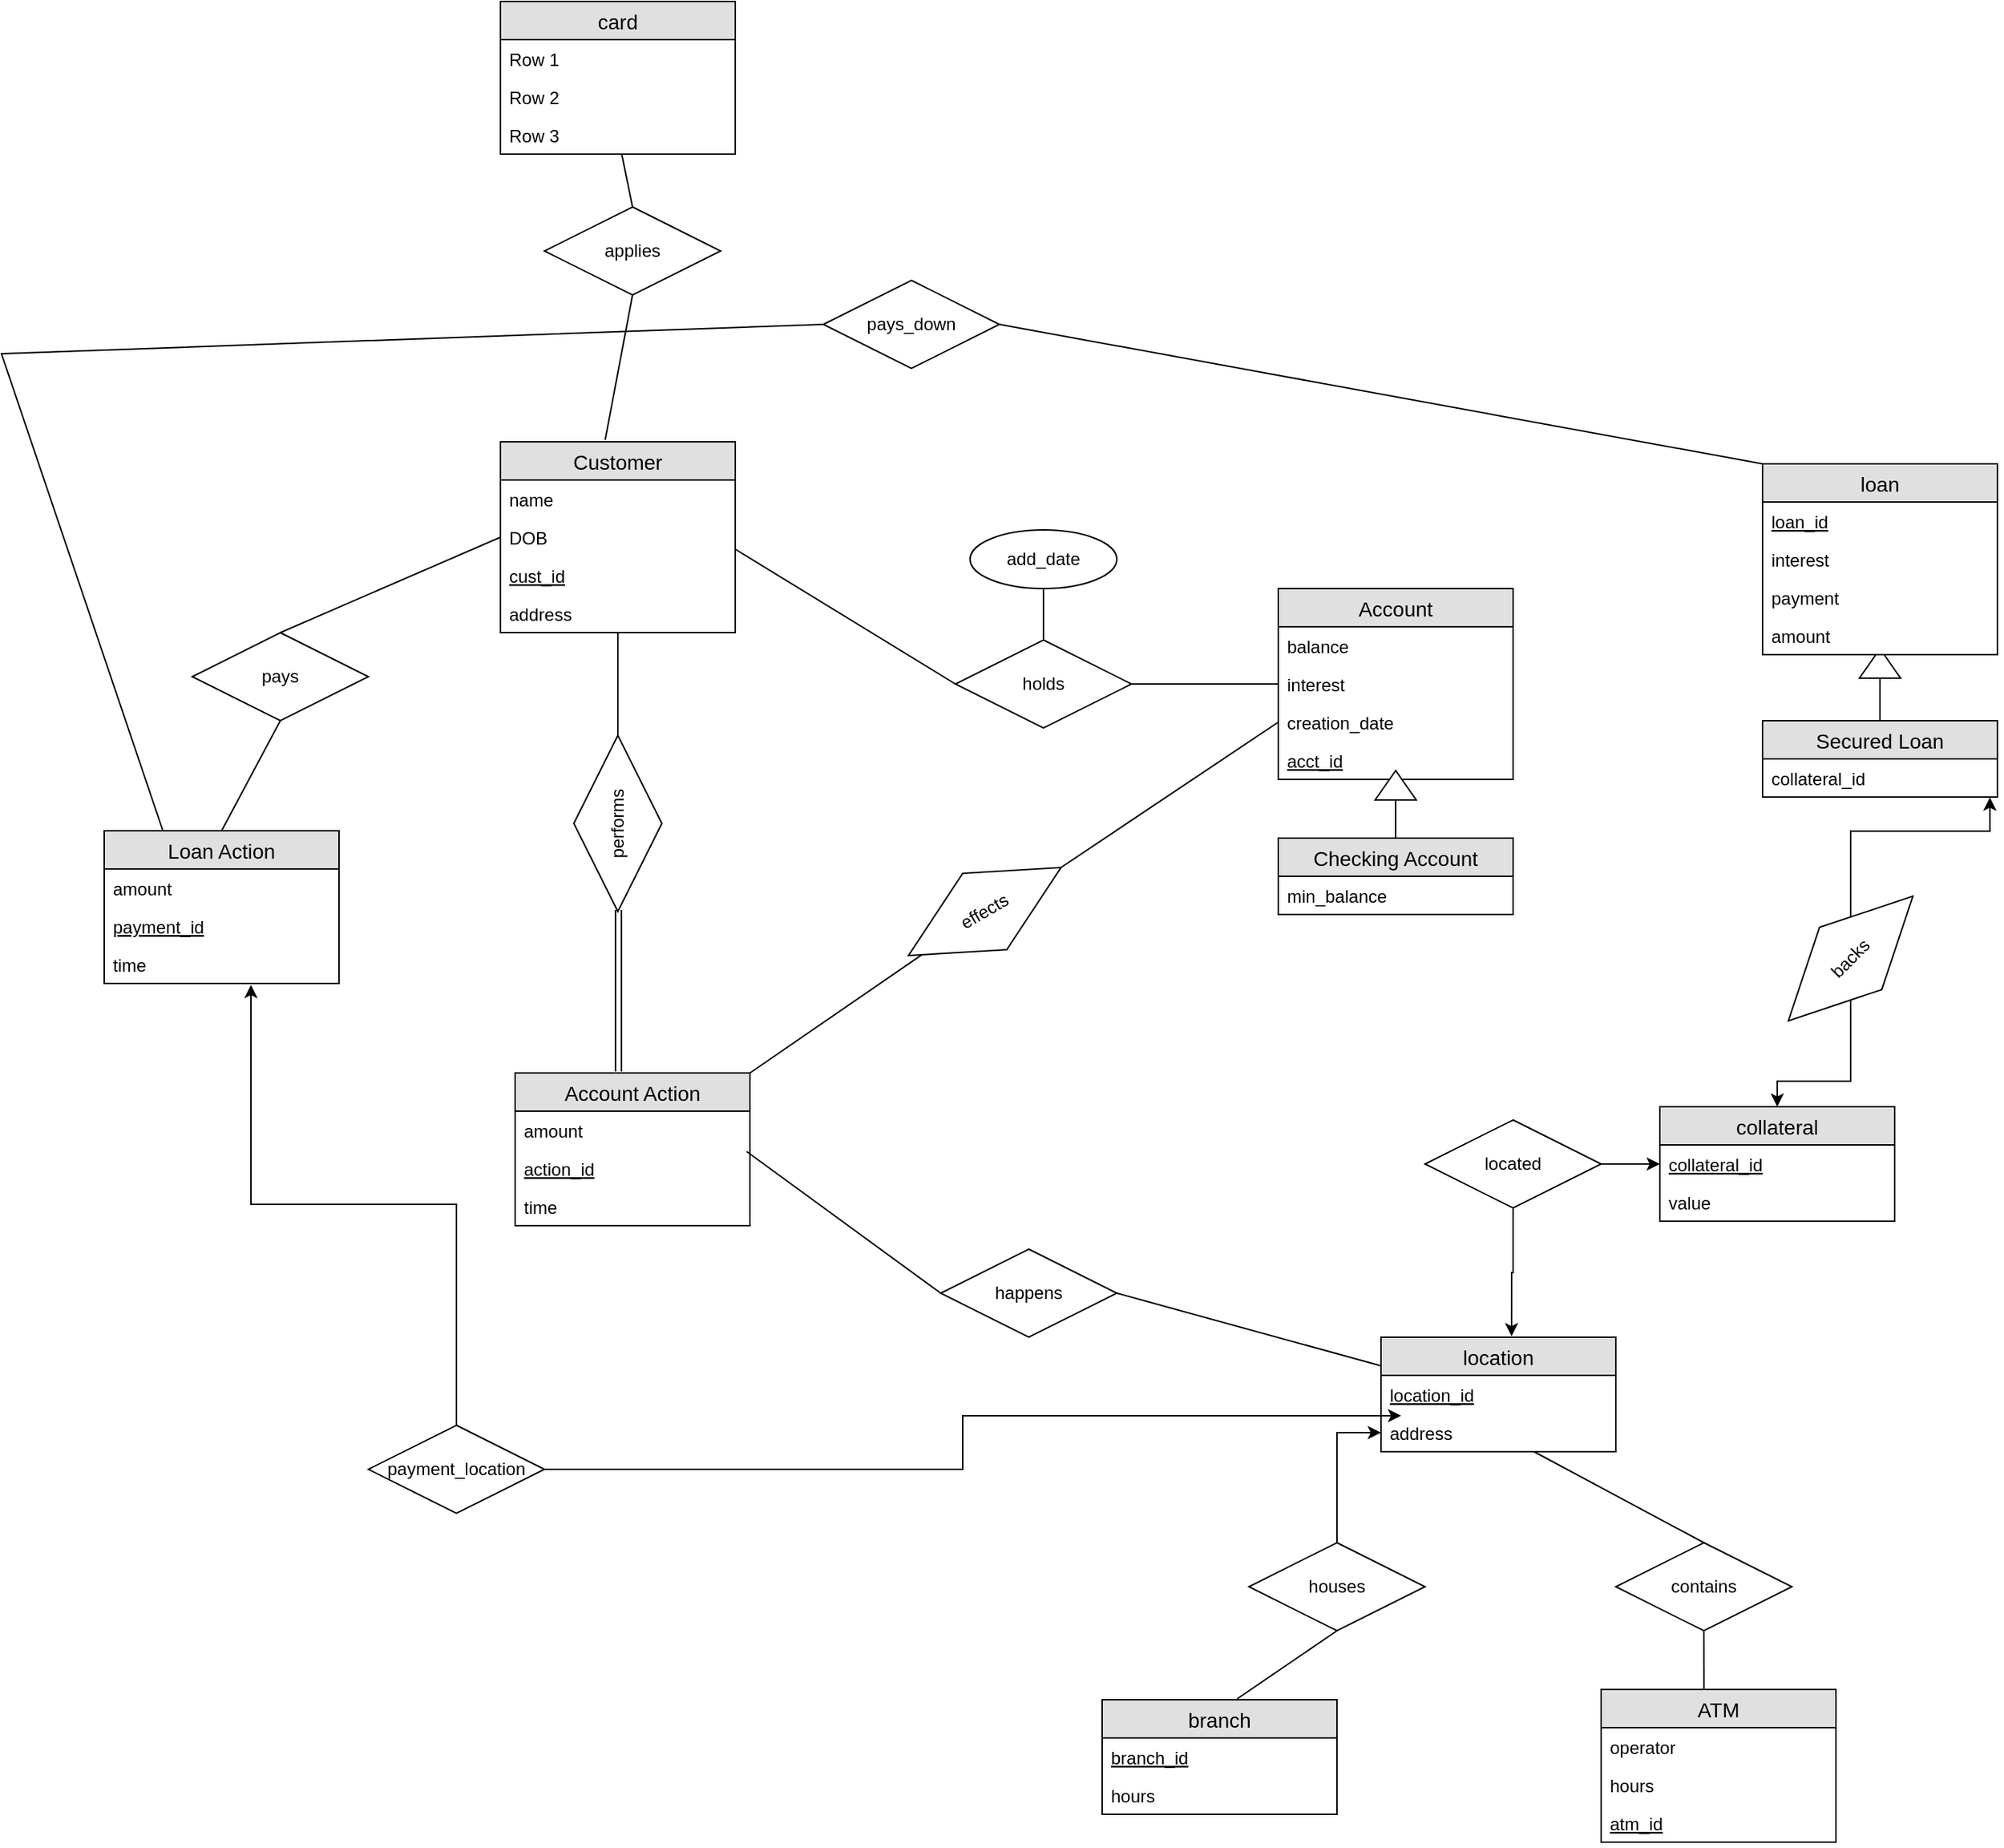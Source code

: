 <mxfile version="12.8.5" type="device"><diagram id="ULP1GV55h6WaN9yrLXD4" name="Page-1"><mxGraphModel dx="1021" dy="2233" grid="1" gridSize="10" guides="1" tooltips="1" connect="1" arrows="1" fold="1" page="1" pageScale="1" pageWidth="1700" pageHeight="1700" math="0" shadow="0"><root><mxCell id="0"/><mxCell id="1" parent="0"/><mxCell id="WhyrXBfgQ5vfQ8hBfcUK-1" value="Customer" style="swimlane;fontStyle=0;childLayout=stackLayout;horizontal=1;startSize=26;fillColor=#e0e0e0;horizontalStack=0;resizeParent=1;resizeParentMax=0;resizeLast=0;collapsible=1;marginBottom=0;swimlaneFillColor=#ffffff;align=center;fontSize=14;" vertex="1" parent="1"><mxGeometry x="570" y="40" width="160" height="130" as="geometry"/></mxCell><mxCell id="WhyrXBfgQ5vfQ8hBfcUK-2" value="name" style="text;strokeColor=none;fillColor=none;spacingLeft=4;spacingRight=4;overflow=hidden;rotatable=0;points=[[0,0.5],[1,0.5]];portConstraint=eastwest;fontSize=12;" vertex="1" parent="WhyrXBfgQ5vfQ8hBfcUK-1"><mxGeometry y="26" width="160" height="26" as="geometry"/></mxCell><mxCell id="WhyrXBfgQ5vfQ8hBfcUK-3" value="DOB" style="text;strokeColor=none;fillColor=none;spacingLeft=4;spacingRight=4;overflow=hidden;rotatable=0;points=[[0,0.5],[1,0.5]];portConstraint=eastwest;fontSize=12;" vertex="1" parent="WhyrXBfgQ5vfQ8hBfcUK-1"><mxGeometry y="52" width="160" height="26" as="geometry"/></mxCell><mxCell id="WhyrXBfgQ5vfQ8hBfcUK-5" value="cust_id" style="text;strokeColor=none;fillColor=none;spacingLeft=4;spacingRight=4;overflow=hidden;rotatable=0;points=[[0,0.5],[1,0.5]];portConstraint=eastwest;fontSize=12;fontStyle=4" vertex="1" parent="WhyrXBfgQ5vfQ8hBfcUK-1"><mxGeometry y="78" width="160" height="26" as="geometry"/></mxCell><mxCell id="WhyrXBfgQ5vfQ8hBfcUK-4" value="address" style="text;strokeColor=none;fillColor=none;spacingLeft=4;spacingRight=4;overflow=hidden;rotatable=0;points=[[0,0.5],[1,0.5]];portConstraint=eastwest;fontSize=12;" vertex="1" parent="WhyrXBfgQ5vfQ8hBfcUK-1"><mxGeometry y="104" width="160" height="26" as="geometry"/></mxCell><mxCell id="WhyrXBfgQ5vfQ8hBfcUK-6" value="holds" style="shape=rhombus;perimeter=rhombusPerimeter;whiteSpace=wrap;html=1;align=center;" vertex="1" parent="1"><mxGeometry x="880" y="175" width="120" height="60" as="geometry"/></mxCell><mxCell id="WhyrXBfgQ5vfQ8hBfcUK-8" value="" style="endArrow=none;html=1;rounded=0;exitX=0.997;exitY=0.803;exitDx=0;exitDy=0;entryX=0;entryY=0.5;entryDx=0;entryDy=0;exitPerimeter=0;" edge="1" parent="1" source="WhyrXBfgQ5vfQ8hBfcUK-3" target="WhyrXBfgQ5vfQ8hBfcUK-6"><mxGeometry relative="1" as="geometry"><mxPoint x="660" y="205" as="sourcePoint"/><mxPoint x="720" y="320" as="targetPoint"/></mxGeometry></mxCell><mxCell id="WhyrXBfgQ5vfQ8hBfcUK-9" value="add_date" style="ellipse;whiteSpace=wrap;html=1;align=center;" vertex="1" parent="1"><mxGeometry x="890" y="100" width="100" height="40" as="geometry"/></mxCell><mxCell id="WhyrXBfgQ5vfQ8hBfcUK-10" value="" style="endArrow=none;html=1;rounded=0;exitX=0.5;exitY=0;exitDx=0;exitDy=0;entryX=0.5;entryY=1;entryDx=0;entryDy=0;" edge="1" parent="1" source="WhyrXBfgQ5vfQ8hBfcUK-6" target="WhyrXBfgQ5vfQ8hBfcUK-9"><mxGeometry relative="1" as="geometry"><mxPoint x="990" y="170" as="sourcePoint"/><mxPoint x="1150" y="170" as="targetPoint"/></mxGeometry></mxCell><mxCell id="WhyrXBfgQ5vfQ8hBfcUK-15" value="" style="endArrow=none;html=1;rounded=0;exitX=1;exitY=0.5;exitDx=0;exitDy=0;entryX=0;entryY=0.5;entryDx=0;entryDy=0;" edge="1" parent="1" source="WhyrXBfgQ5vfQ8hBfcUK-6" target="WhyrXBfgQ5vfQ8hBfcUK-13"><mxGeometry relative="1" as="geometry"><mxPoint x="980" y="260" as="sourcePoint"/><mxPoint x="1140" y="260" as="targetPoint"/></mxGeometry></mxCell><mxCell id="WhyrXBfgQ5vfQ8hBfcUK-11" value="Account" style="swimlane;fontStyle=0;childLayout=stackLayout;horizontal=1;startSize=26;fillColor=#e0e0e0;horizontalStack=0;resizeParent=1;resizeParentMax=0;resizeLast=0;collapsible=1;marginBottom=0;swimlaneFillColor=#ffffff;align=center;fontSize=14;" vertex="1" parent="1"><mxGeometry x="1100" y="140" width="160" height="130" as="geometry"/></mxCell><mxCell id="WhyrXBfgQ5vfQ8hBfcUK-12" value="balance" style="text;strokeColor=none;fillColor=none;spacingLeft=4;spacingRight=4;overflow=hidden;rotatable=0;points=[[0,0.5],[1,0.5]];portConstraint=eastwest;fontSize=12;" vertex="1" parent="WhyrXBfgQ5vfQ8hBfcUK-11"><mxGeometry y="26" width="160" height="26" as="geometry"/></mxCell><mxCell id="WhyrXBfgQ5vfQ8hBfcUK-13" value="interest" style="text;strokeColor=none;fillColor=none;spacingLeft=4;spacingRight=4;overflow=hidden;rotatable=0;points=[[0,0.5],[1,0.5]];portConstraint=eastwest;fontSize=12;" vertex="1" parent="WhyrXBfgQ5vfQ8hBfcUK-11"><mxGeometry y="52" width="160" height="26" as="geometry"/></mxCell><mxCell id="WhyrXBfgQ5vfQ8hBfcUK-16" value="creation_date" style="text;strokeColor=none;fillColor=none;spacingLeft=4;spacingRight=4;overflow=hidden;rotatable=0;points=[[0,0.5],[1,0.5]];portConstraint=eastwest;fontSize=12;" vertex="1" parent="WhyrXBfgQ5vfQ8hBfcUK-11"><mxGeometry y="78" width="160" height="26" as="geometry"/></mxCell><mxCell id="WhyrXBfgQ5vfQ8hBfcUK-14" value="acct_id" style="text;strokeColor=none;fillColor=none;spacingLeft=4;spacingRight=4;overflow=hidden;rotatable=0;points=[[0,0.5],[1,0.5]];portConstraint=eastwest;fontSize=12;fontStyle=4" vertex="1" parent="WhyrXBfgQ5vfQ8hBfcUK-11"><mxGeometry y="104" width="160" height="26" as="geometry"/></mxCell><mxCell id="WhyrXBfgQ5vfQ8hBfcUK-18" value="Checking Account" style="swimlane;fontStyle=0;childLayout=stackLayout;horizontal=1;startSize=26;fillColor=#e0e0e0;horizontalStack=0;resizeParent=1;resizeParentMax=0;resizeLast=0;collapsible=1;marginBottom=0;swimlaneFillColor=#ffffff;align=center;fontSize=14;" vertex="1" parent="1"><mxGeometry x="1100" y="310" width="160" height="52" as="geometry"/></mxCell><mxCell id="WhyrXBfgQ5vfQ8hBfcUK-19" value="min_balance" style="text;strokeColor=none;fillColor=none;spacingLeft=4;spacingRight=4;overflow=hidden;rotatable=0;points=[[0,0.5],[1,0.5]];portConstraint=eastwest;fontSize=12;" vertex="1" parent="WhyrXBfgQ5vfQ8hBfcUK-18"><mxGeometry y="26" width="160" height="26" as="geometry"/></mxCell><mxCell id="WhyrXBfgQ5vfQ8hBfcUK-22" value="" style="endArrow=none;html=1;rounded=0;exitX=0.5;exitY=0;exitDx=0;exitDy=0;entryX=0.501;entryY=0.975;entryDx=0;entryDy=0;entryPerimeter=0;" edge="1" parent="1" source="WhyrXBfgQ5vfQ8hBfcUK-23" target="WhyrXBfgQ5vfQ8hBfcUK-14"><mxGeometry relative="1" as="geometry"><mxPoint x="1170" y="290" as="sourcePoint"/><mxPoint x="1330" y="290" as="targetPoint"/></mxGeometry></mxCell><mxCell id="WhyrXBfgQ5vfQ8hBfcUK-24" value="" style="endArrow=none;html=1;rounded=0;exitX=0.5;exitY=0;exitDx=0;exitDy=0;entryX=1;entryY=0.5;entryDx=0;entryDy=0;" edge="1" parent="1" source="WhyrXBfgQ5vfQ8hBfcUK-18" target="WhyrXBfgQ5vfQ8hBfcUK-23"><mxGeometry relative="1" as="geometry"><mxPoint x="1180" y="310" as="sourcePoint"/><mxPoint x="1180.16" y="269.35" as="targetPoint"/></mxGeometry></mxCell><mxCell id="WhyrXBfgQ5vfQ8hBfcUK-23" value="" style="triangle;whiteSpace=wrap;html=1;rotation=-90;" vertex="1" parent="1"><mxGeometry x="1170" y="260" width="20" height="28" as="geometry"/></mxCell><mxCell id="WhyrXBfgQ5vfQ8hBfcUK-27" value="performs" style="shape=rhombus;perimeter=rhombusPerimeter;whiteSpace=wrap;html=1;align=center;rotation=-90;" vertex="1" parent="1"><mxGeometry x="590" y="270" width="120" height="60" as="geometry"/></mxCell><mxCell id="WhyrXBfgQ5vfQ8hBfcUK-28" value="" style="endArrow=none;html=1;rounded=0;exitX=1;exitY=0.5;exitDx=0;exitDy=0;" edge="1" parent="1" source="WhyrXBfgQ5vfQ8hBfcUK-27" target="WhyrXBfgQ5vfQ8hBfcUK-4"><mxGeometry relative="1" as="geometry"><mxPoint x="680" y="220" as="sourcePoint"/><mxPoint x="840" y="220" as="targetPoint"/></mxGeometry></mxCell><mxCell id="WhyrXBfgQ5vfQ8hBfcUK-29" value="" style="shape=link;html=1;" edge="1" parent="1"><mxGeometry width="50" height="50" relative="1" as="geometry"><mxPoint x="650.41" y="469" as="sourcePoint"/><mxPoint x="650.41" y="359" as="targetPoint"/><Array as="points"><mxPoint x="650.41" y="409"/></Array></mxGeometry></mxCell><mxCell id="WhyrXBfgQ5vfQ8hBfcUK-30" value="Account Action" style="swimlane;fontStyle=0;childLayout=stackLayout;horizontal=1;startSize=26;fillColor=#e0e0e0;horizontalStack=0;resizeParent=1;resizeParentMax=0;resizeLast=0;collapsible=1;marginBottom=0;swimlaneFillColor=#ffffff;align=center;fontSize=14;" vertex="1" parent="1"><mxGeometry x="580" y="470" width="160" height="104" as="geometry"/></mxCell><mxCell id="WhyrXBfgQ5vfQ8hBfcUK-31" value="amount" style="text;strokeColor=none;fillColor=none;spacingLeft=4;spacingRight=4;overflow=hidden;rotatable=0;points=[[0,0.5],[1,0.5]];portConstraint=eastwest;fontSize=12;" vertex="1" parent="WhyrXBfgQ5vfQ8hBfcUK-30"><mxGeometry y="26" width="160" height="26" as="geometry"/></mxCell><mxCell id="WhyrXBfgQ5vfQ8hBfcUK-32" value="action_id" style="text;strokeColor=none;fillColor=none;spacingLeft=4;spacingRight=4;overflow=hidden;rotatable=0;points=[[0,0.5],[1,0.5]];portConstraint=eastwest;fontSize=12;fontStyle=4" vertex="1" parent="WhyrXBfgQ5vfQ8hBfcUK-30"><mxGeometry y="52" width="160" height="26" as="geometry"/></mxCell><mxCell id="WhyrXBfgQ5vfQ8hBfcUK-33" value="time" style="text;strokeColor=none;fillColor=none;spacingLeft=4;spacingRight=4;overflow=hidden;rotatable=0;points=[[0,0.5],[1,0.5]];portConstraint=eastwest;fontSize=12;" vertex="1" parent="WhyrXBfgQ5vfQ8hBfcUK-30"><mxGeometry y="78" width="160" height="26" as="geometry"/></mxCell><mxCell id="WhyrXBfgQ5vfQ8hBfcUK-35" value="effects" style="shape=rhombus;perimeter=rhombusPerimeter;whiteSpace=wrap;html=1;align=center;rotation=-30;" vertex="1" parent="1"><mxGeometry x="840" y="330" width="120" height="60" as="geometry"/></mxCell><mxCell id="WhyrXBfgQ5vfQ8hBfcUK-37" value="" style="endArrow=none;html=1;rounded=0;exitX=1;exitY=0;exitDx=0;exitDy=0;" edge="1" parent="1" source="WhyrXBfgQ5vfQ8hBfcUK-30" target="WhyrXBfgQ5vfQ8hBfcUK-35"><mxGeometry relative="1" as="geometry"><mxPoint x="780" y="440" as="sourcePoint"/><mxPoint x="940" y="440" as="targetPoint"/></mxGeometry></mxCell><mxCell id="WhyrXBfgQ5vfQ8hBfcUK-38" value="" style="endArrow=none;html=1;rounded=0;entryX=0;entryY=0.5;entryDx=0;entryDy=0;exitX=1;exitY=0.5;exitDx=0;exitDy=0;" edge="1" parent="1" source="WhyrXBfgQ5vfQ8hBfcUK-35" target="WhyrXBfgQ5vfQ8hBfcUK-16"><mxGeometry relative="1" as="geometry"><mxPoint x="900" y="470" as="sourcePoint"/><mxPoint x="1060" y="470" as="targetPoint"/></mxGeometry></mxCell><mxCell id="WhyrXBfgQ5vfQ8hBfcUK-45" value="" style="triangle;whiteSpace=wrap;html=1;rotation=-90;" vertex="1" parent="1"><mxGeometry x="1500" y="177" width="20" height="28" as="geometry"/></mxCell><mxCell id="WhyrXBfgQ5vfQ8hBfcUK-43" value="Secured Loan" style="swimlane;fontStyle=0;childLayout=stackLayout;horizontal=1;startSize=26;fillColor=#e0e0e0;horizontalStack=0;resizeParent=1;resizeParentMax=0;resizeLast=0;collapsible=1;marginBottom=0;swimlaneFillColor=#ffffff;align=center;fontSize=14;" vertex="1" parent="1"><mxGeometry x="1430" y="230" width="160" height="52" as="geometry"/></mxCell><mxCell id="WhyrXBfgQ5vfQ8hBfcUK-44" value="collateral_id" style="text;strokeColor=none;fillColor=none;spacingLeft=4;spacingRight=4;overflow=hidden;rotatable=0;points=[[0,0.5],[1,0.5]];portConstraint=eastwest;fontSize=12;" vertex="1" parent="WhyrXBfgQ5vfQ8hBfcUK-43"><mxGeometry y="26" width="160" height="26" as="geometry"/></mxCell><mxCell id="WhyrXBfgQ5vfQ8hBfcUK-46" value="" style="endArrow=none;html=1;rounded=0;entryX=0;entryY=0.5;entryDx=0;entryDy=0;exitX=0.5;exitY=0;exitDx=0;exitDy=0;" edge="1" parent="1" source="WhyrXBfgQ5vfQ8hBfcUK-43" target="WhyrXBfgQ5vfQ8hBfcUK-45"><mxGeometry relative="1" as="geometry"><mxPoint x="1620" y="220" as="sourcePoint"/><mxPoint x="1780" y="220" as="targetPoint"/></mxGeometry></mxCell><mxCell id="WhyrXBfgQ5vfQ8hBfcUK-55" style="edgeStyle=orthogonalEdgeStyle;rounded=0;orthogonalLoop=1;jettySize=auto;html=1;" edge="1" parent="1" source="WhyrXBfgQ5vfQ8hBfcUK-53" target="WhyrXBfgQ5vfQ8hBfcUK-49"><mxGeometry relative="1" as="geometry"/></mxCell><mxCell id="WhyrXBfgQ5vfQ8hBfcUK-57" style="edgeStyle=orthogonalEdgeStyle;rounded=0;orthogonalLoop=1;jettySize=auto;html=1;entryX=0.968;entryY=1.011;entryDx=0;entryDy=0;entryPerimeter=0;" edge="1" parent="1" source="WhyrXBfgQ5vfQ8hBfcUK-53" target="WhyrXBfgQ5vfQ8hBfcUK-44"><mxGeometry relative="1" as="geometry"/></mxCell><mxCell id="WhyrXBfgQ5vfQ8hBfcUK-53" value="backs" style="shape=rhombus;perimeter=rhombusPerimeter;whiteSpace=wrap;html=1;align=center;rotation=-45;" vertex="1" parent="1"><mxGeometry x="1430" y="362" width="120" height="60" as="geometry"/></mxCell><mxCell id="WhyrXBfgQ5vfQ8hBfcUK-49" value="collateral" style="swimlane;fontStyle=0;childLayout=stackLayout;horizontal=1;startSize=26;fillColor=#e0e0e0;horizontalStack=0;resizeParent=1;resizeParentMax=0;resizeLast=0;collapsible=1;marginBottom=0;swimlaneFillColor=#ffffff;align=center;fontSize=14;" vertex="1" parent="1"><mxGeometry x="1360" y="493" width="160" height="78" as="geometry"/></mxCell><mxCell id="WhyrXBfgQ5vfQ8hBfcUK-50" value="collateral_id" style="text;strokeColor=none;fillColor=none;spacingLeft=4;spacingRight=4;overflow=hidden;rotatable=0;points=[[0,0.5],[1,0.5]];portConstraint=eastwest;fontSize=12;fontStyle=4" vertex="1" parent="WhyrXBfgQ5vfQ8hBfcUK-49"><mxGeometry y="26" width="160" height="26" as="geometry"/></mxCell><mxCell id="WhyrXBfgQ5vfQ8hBfcUK-51" value="value" style="text;strokeColor=none;fillColor=none;spacingLeft=4;spacingRight=4;overflow=hidden;rotatable=0;points=[[0,0.5],[1,0.5]];portConstraint=eastwest;fontSize=12;" vertex="1" parent="WhyrXBfgQ5vfQ8hBfcUK-49"><mxGeometry y="52" width="160" height="26" as="geometry"/></mxCell><mxCell id="WhyrXBfgQ5vfQ8hBfcUK-64" style="edgeStyle=orthogonalEdgeStyle;rounded=0;orthogonalLoop=1;jettySize=auto;html=1;entryX=0;entryY=0.5;entryDx=0;entryDy=0;" edge="1" parent="1" source="WhyrXBfgQ5vfQ8hBfcUK-62" target="WhyrXBfgQ5vfQ8hBfcUK-50"><mxGeometry relative="1" as="geometry"/></mxCell><mxCell id="WhyrXBfgQ5vfQ8hBfcUK-72" style="edgeStyle=orthogonalEdgeStyle;rounded=0;orthogonalLoop=1;jettySize=auto;html=1;entryX=0.556;entryY=-0.008;entryDx=0;entryDy=0;entryPerimeter=0;" edge="1" parent="1" source="WhyrXBfgQ5vfQ8hBfcUK-62" target="WhyrXBfgQ5vfQ8hBfcUK-58"><mxGeometry relative="1" as="geometry"/></mxCell><mxCell id="WhyrXBfgQ5vfQ8hBfcUK-62" value="located" style="shape=rhombus;perimeter=rhombusPerimeter;whiteSpace=wrap;html=1;align=center;" vertex="1" parent="1"><mxGeometry x="1200" y="502" width="120" height="60" as="geometry"/></mxCell><mxCell id="WhyrXBfgQ5vfQ8hBfcUK-39" value="loan" style="swimlane;fontStyle=0;childLayout=stackLayout;horizontal=1;startSize=26;fillColor=#e0e0e0;horizontalStack=0;resizeParent=1;resizeParentMax=0;resizeLast=0;collapsible=1;marginBottom=0;swimlaneFillColor=#ffffff;align=center;fontSize=14;" vertex="1" parent="1"><mxGeometry x="1430" y="55" width="160" height="130" as="geometry"/></mxCell><mxCell id="WhyrXBfgQ5vfQ8hBfcUK-40" value="loan_id" style="text;strokeColor=none;fillColor=none;spacingLeft=4;spacingRight=4;overflow=hidden;rotatable=0;points=[[0,0.5],[1,0.5]];portConstraint=eastwest;fontSize=12;fontStyle=4" vertex="1" parent="WhyrXBfgQ5vfQ8hBfcUK-39"><mxGeometry y="26" width="160" height="26" as="geometry"/></mxCell><mxCell id="WhyrXBfgQ5vfQ8hBfcUK-41" value="interest" style="text;strokeColor=none;fillColor=none;spacingLeft=4;spacingRight=4;overflow=hidden;rotatable=0;points=[[0,0.5],[1,0.5]];portConstraint=eastwest;fontSize=12;" vertex="1" parent="WhyrXBfgQ5vfQ8hBfcUK-39"><mxGeometry y="52" width="160" height="26" as="geometry"/></mxCell><mxCell id="WhyrXBfgQ5vfQ8hBfcUK-48" value="payment" style="text;strokeColor=none;fillColor=none;spacingLeft=4;spacingRight=4;overflow=hidden;rotatable=0;points=[[0,0.5],[1,0.5]];portConstraint=eastwest;fontSize=12;" vertex="1" parent="WhyrXBfgQ5vfQ8hBfcUK-39"><mxGeometry y="78" width="160" height="26" as="geometry"/></mxCell><mxCell id="WhyrXBfgQ5vfQ8hBfcUK-42" value="amount" style="text;strokeColor=none;fillColor=none;spacingLeft=4;spacingRight=4;overflow=hidden;rotatable=0;points=[[0,0.5],[1,0.5]];portConstraint=eastwest;fontSize=12;" vertex="1" parent="WhyrXBfgQ5vfQ8hBfcUK-39"><mxGeometry y="104" width="160" height="26" as="geometry"/></mxCell><mxCell id="WhyrXBfgQ5vfQ8hBfcUK-69" value="contains" style="shape=rhombus;perimeter=rhombusPerimeter;whiteSpace=wrap;html=1;align=center;" vertex="1" parent="1"><mxGeometry x="1330" y="790" width="120" height="60" as="geometry"/></mxCell><mxCell id="WhyrXBfgQ5vfQ8hBfcUK-70" value="" style="endArrow=none;html=1;rounded=0;exitX=0.5;exitY=0;exitDx=0;exitDy=0;" edge="1" parent="1" source="WhyrXBfgQ5vfQ8hBfcUK-69" target="WhyrXBfgQ5vfQ8hBfcUK-60"><mxGeometry relative="1" as="geometry"><mxPoint x="1340" y="784" as="sourcePoint"/><mxPoint x="1500" y="784" as="targetPoint"/></mxGeometry></mxCell><mxCell id="WhyrXBfgQ5vfQ8hBfcUK-71" value="" style="endArrow=none;html=1;rounded=0;exitX=0.5;exitY=1;exitDx=0;exitDy=0;entryX=0.438;entryY=0;entryDx=0;entryDy=0;entryPerimeter=0;" edge="1" parent="1" source="WhyrXBfgQ5vfQ8hBfcUK-69" target="WhyrXBfgQ5vfQ8hBfcUK-65"><mxGeometry relative="1" as="geometry"><mxPoint x="1080" y="860" as="sourcePoint"/><mxPoint x="1240" y="860" as="targetPoint"/></mxGeometry></mxCell><mxCell id="WhyrXBfgQ5vfQ8hBfcUK-58" value="location" style="swimlane;fontStyle=0;childLayout=stackLayout;horizontal=1;startSize=26;fillColor=#e0e0e0;horizontalStack=0;resizeParent=1;resizeParentMax=0;resizeLast=0;collapsible=1;marginBottom=0;swimlaneFillColor=#ffffff;align=center;fontSize=14;" vertex="1" parent="1"><mxGeometry x="1170" y="650" width="160" height="78" as="geometry"/></mxCell><mxCell id="WhyrXBfgQ5vfQ8hBfcUK-59" value="location_id" style="text;strokeColor=none;fillColor=none;spacingLeft=4;spacingRight=4;overflow=hidden;rotatable=0;points=[[0,0.5],[1,0.5]];portConstraint=eastwest;fontSize=12;fontStyle=4" vertex="1" parent="WhyrXBfgQ5vfQ8hBfcUK-58"><mxGeometry y="26" width="160" height="26" as="geometry"/></mxCell><mxCell id="WhyrXBfgQ5vfQ8hBfcUK-60" value="address" style="text;strokeColor=none;fillColor=none;spacingLeft=4;spacingRight=4;overflow=hidden;rotatable=0;points=[[0,0.5],[1,0.5]];portConstraint=eastwest;fontSize=12;" vertex="1" parent="WhyrXBfgQ5vfQ8hBfcUK-58"><mxGeometry y="52" width="160" height="26" as="geometry"/></mxCell><mxCell id="WhyrXBfgQ5vfQ8hBfcUK-73" value="branch" style="swimlane;fontStyle=0;childLayout=stackLayout;horizontal=1;startSize=26;fillColor=#e0e0e0;horizontalStack=0;resizeParent=1;resizeParentMax=0;resizeLast=0;collapsible=1;marginBottom=0;swimlaneFillColor=#ffffff;align=center;fontSize=14;" vertex="1" parent="1"><mxGeometry x="980" y="897" width="160" height="78" as="geometry"/></mxCell><mxCell id="WhyrXBfgQ5vfQ8hBfcUK-74" value="branch_id" style="text;strokeColor=none;fillColor=none;spacingLeft=4;spacingRight=4;overflow=hidden;rotatable=0;points=[[0,0.5],[1,0.5]];portConstraint=eastwest;fontSize=12;fontStyle=4" vertex="1" parent="WhyrXBfgQ5vfQ8hBfcUK-73"><mxGeometry y="26" width="160" height="26" as="geometry"/></mxCell><mxCell id="WhyrXBfgQ5vfQ8hBfcUK-75" value="hours" style="text;strokeColor=none;fillColor=none;spacingLeft=4;spacingRight=4;overflow=hidden;rotatable=0;points=[[0,0.5],[1,0.5]];portConstraint=eastwest;fontSize=12;" vertex="1" parent="WhyrXBfgQ5vfQ8hBfcUK-73"><mxGeometry y="52" width="160" height="26" as="geometry"/></mxCell><mxCell id="WhyrXBfgQ5vfQ8hBfcUK-65" value="ATM" style="swimlane;fontStyle=0;childLayout=stackLayout;horizontal=1;startSize=26;fillColor=#e0e0e0;horizontalStack=0;resizeParent=1;resizeParentMax=0;resizeLast=0;collapsible=1;marginBottom=0;swimlaneFillColor=#ffffff;align=center;fontSize=14;" vertex="1" parent="1"><mxGeometry x="1320" y="890" width="160" height="104" as="geometry"/></mxCell><mxCell id="WhyrXBfgQ5vfQ8hBfcUK-66" value="operator" style="text;strokeColor=none;fillColor=none;spacingLeft=4;spacingRight=4;overflow=hidden;rotatable=0;points=[[0,0.5],[1,0.5]];portConstraint=eastwest;fontSize=12;" vertex="1" parent="WhyrXBfgQ5vfQ8hBfcUK-65"><mxGeometry y="26" width="160" height="26" as="geometry"/></mxCell><mxCell id="WhyrXBfgQ5vfQ8hBfcUK-67" value="hours" style="text;strokeColor=none;fillColor=none;spacingLeft=4;spacingRight=4;overflow=hidden;rotatable=0;points=[[0,0.5],[1,0.5]];portConstraint=eastwest;fontSize=12;" vertex="1" parent="WhyrXBfgQ5vfQ8hBfcUK-65"><mxGeometry y="52" width="160" height="26" as="geometry"/></mxCell><mxCell id="WhyrXBfgQ5vfQ8hBfcUK-68" value="atm_id" style="text;strokeColor=none;fillColor=none;spacingLeft=4;spacingRight=4;overflow=hidden;rotatable=0;points=[[0,0.5],[1,0.5]];portConstraint=eastwest;fontSize=12;fontStyle=4" vertex="1" parent="WhyrXBfgQ5vfQ8hBfcUK-65"><mxGeometry y="78" width="160" height="26" as="geometry"/></mxCell><mxCell id="WhyrXBfgQ5vfQ8hBfcUK-78" style="edgeStyle=orthogonalEdgeStyle;rounded=0;orthogonalLoop=1;jettySize=auto;html=1;" edge="1" parent="1" source="WhyrXBfgQ5vfQ8hBfcUK-77" target="WhyrXBfgQ5vfQ8hBfcUK-60"><mxGeometry relative="1" as="geometry"/></mxCell><mxCell id="WhyrXBfgQ5vfQ8hBfcUK-77" value="houses" style="shape=rhombus;perimeter=rhombusPerimeter;whiteSpace=wrap;html=1;align=center;" vertex="1" parent="1"><mxGeometry x="1080" y="790" width="120" height="60" as="geometry"/></mxCell><mxCell id="WhyrXBfgQ5vfQ8hBfcUK-79" value="" style="endArrow=none;html=1;rounded=0;exitX=0.575;exitY=-0.008;exitDx=0;exitDy=0;exitPerimeter=0;entryX=0.5;entryY=1;entryDx=0;entryDy=0;" edge="1" parent="1" source="WhyrXBfgQ5vfQ8hBfcUK-73" target="WhyrXBfgQ5vfQ8hBfcUK-77"><mxGeometry relative="1" as="geometry"><mxPoint x="870" y="860" as="sourcePoint"/><mxPoint x="1030" y="860" as="targetPoint"/></mxGeometry></mxCell><mxCell id="WhyrXBfgQ5vfQ8hBfcUK-80" value="happens" style="shape=rhombus;perimeter=rhombusPerimeter;whiteSpace=wrap;html=1;align=center;" vertex="1" parent="1"><mxGeometry x="870" y="590" width="120" height="60" as="geometry"/></mxCell><mxCell id="WhyrXBfgQ5vfQ8hBfcUK-81" value="" style="endArrow=none;html=1;rounded=0;exitX=0.986;exitY=0.057;exitDx=0;exitDy=0;exitPerimeter=0;entryX=0;entryY=0.5;entryDx=0;entryDy=0;" edge="1" parent="1" source="WhyrXBfgQ5vfQ8hBfcUK-32" target="WhyrXBfgQ5vfQ8hBfcUK-80"><mxGeometry relative="1" as="geometry"><mxPoint x="720" y="620" as="sourcePoint"/><mxPoint x="880" y="620" as="targetPoint"/></mxGeometry></mxCell><mxCell id="WhyrXBfgQ5vfQ8hBfcUK-82" value="" style="endArrow=none;html=1;rounded=0;exitX=1;exitY=0.5;exitDx=0;exitDy=0;entryX=0;entryY=0.25;entryDx=0;entryDy=0;" edge="1" parent="1" source="WhyrXBfgQ5vfQ8hBfcUK-80" target="WhyrXBfgQ5vfQ8hBfcUK-58"><mxGeometry relative="1" as="geometry"><mxPoint x="850" y="720" as="sourcePoint"/><mxPoint x="1010" y="720" as="targetPoint"/></mxGeometry></mxCell><mxCell id="WhyrXBfgQ5vfQ8hBfcUK-83" value="Loan Action" style="swimlane;fontStyle=0;childLayout=stackLayout;horizontal=1;startSize=26;fillColor=#e0e0e0;horizontalStack=0;resizeParent=1;resizeParentMax=0;resizeLast=0;collapsible=1;marginBottom=0;swimlaneFillColor=#ffffff;align=center;fontSize=14;" vertex="1" parent="1"><mxGeometry x="300" y="305" width="160" height="104" as="geometry"/></mxCell><mxCell id="WhyrXBfgQ5vfQ8hBfcUK-84" value="amount" style="text;strokeColor=none;fillColor=none;spacingLeft=4;spacingRight=4;overflow=hidden;rotatable=0;points=[[0,0.5],[1,0.5]];portConstraint=eastwest;fontSize=12;" vertex="1" parent="WhyrXBfgQ5vfQ8hBfcUK-83"><mxGeometry y="26" width="160" height="26" as="geometry"/></mxCell><mxCell id="WhyrXBfgQ5vfQ8hBfcUK-85" value="payment_id" style="text;strokeColor=none;fillColor=none;spacingLeft=4;spacingRight=4;overflow=hidden;rotatable=0;points=[[0,0.5],[1,0.5]];portConstraint=eastwest;fontSize=12;fontStyle=4" vertex="1" parent="WhyrXBfgQ5vfQ8hBfcUK-83"><mxGeometry y="52" width="160" height="26" as="geometry"/></mxCell><mxCell id="WhyrXBfgQ5vfQ8hBfcUK-86" value="time" style="text;strokeColor=none;fillColor=none;spacingLeft=4;spacingRight=4;overflow=hidden;rotatable=0;points=[[0,0.5],[1,0.5]];portConstraint=eastwest;fontSize=12;" vertex="1" parent="WhyrXBfgQ5vfQ8hBfcUK-83"><mxGeometry y="78" width="160" height="26" as="geometry"/></mxCell><mxCell id="WhyrXBfgQ5vfQ8hBfcUK-87" value="pays" style="shape=rhombus;perimeter=rhombusPerimeter;whiteSpace=wrap;html=1;align=center;" vertex="1" parent="1"><mxGeometry x="360" y="170" width="120" height="60" as="geometry"/></mxCell><mxCell id="WhyrXBfgQ5vfQ8hBfcUK-88" value="" style="endArrow=none;html=1;rounded=0;exitX=0.5;exitY=1;exitDx=0;exitDy=0;entryX=0.5;entryY=0;entryDx=0;entryDy=0;" edge="1" parent="1" source="WhyrXBfgQ5vfQ8hBfcUK-87" target="WhyrXBfgQ5vfQ8hBfcUK-83"><mxGeometry relative="1" as="geometry"><mxPoint x="190" y="260" as="sourcePoint"/><mxPoint x="350" y="260" as="targetPoint"/></mxGeometry></mxCell><mxCell id="WhyrXBfgQ5vfQ8hBfcUK-89" value="" style="endArrow=none;html=1;rounded=0;exitX=0.5;exitY=0;exitDx=0;exitDy=0;entryX=0;entryY=0.5;entryDx=0;entryDy=0;" edge="1" parent="1" source="WhyrXBfgQ5vfQ8hBfcUK-87" target="WhyrXBfgQ5vfQ8hBfcUK-3"><mxGeometry relative="1" as="geometry"><mxPoint x="400" y="100" as="sourcePoint"/><mxPoint x="560" y="100" as="targetPoint"/></mxGeometry></mxCell><mxCell id="WhyrXBfgQ5vfQ8hBfcUK-96" style="edgeStyle=orthogonalEdgeStyle;rounded=0;orthogonalLoop=1;jettySize=auto;html=1;entryX=0.625;entryY=1.038;entryDx=0;entryDy=0;entryPerimeter=0;" edge="1" parent="1" source="WhyrXBfgQ5vfQ8hBfcUK-94" target="WhyrXBfgQ5vfQ8hBfcUK-86"><mxGeometry relative="1" as="geometry"/></mxCell><mxCell id="WhyrXBfgQ5vfQ8hBfcUK-97" style="edgeStyle=orthogonalEdgeStyle;rounded=0;orthogonalLoop=1;jettySize=auto;html=1;entryX=0.086;entryY=0.057;entryDx=0;entryDy=0;entryPerimeter=0;" edge="1" parent="1" source="WhyrXBfgQ5vfQ8hBfcUK-94" target="WhyrXBfgQ5vfQ8hBfcUK-60"><mxGeometry relative="1" as="geometry"/></mxCell><mxCell id="WhyrXBfgQ5vfQ8hBfcUK-94" value="payment_location" style="shape=rhombus;perimeter=rhombusPerimeter;whiteSpace=wrap;html=1;align=center;" vertex="1" parent="1"><mxGeometry x="480" y="710" width="120" height="60" as="geometry"/></mxCell><mxCell id="WhyrXBfgQ5vfQ8hBfcUK-98" value="pays_down" style="shape=rhombus;perimeter=rhombusPerimeter;whiteSpace=wrap;html=1;align=center;" vertex="1" parent="1"><mxGeometry x="790" y="-70" width="120" height="60" as="geometry"/></mxCell><mxCell id="WhyrXBfgQ5vfQ8hBfcUK-99" value="" style="endArrow=none;html=1;rounded=0;exitX=0.25;exitY=0;exitDx=0;exitDy=0;entryX=0;entryY=0.5;entryDx=0;entryDy=0;" edge="1" parent="1" source="WhyrXBfgQ5vfQ8hBfcUK-83" target="WhyrXBfgQ5vfQ8hBfcUK-98"><mxGeometry relative="1" as="geometry"><mxPoint x="220" y="80" as="sourcePoint"/><mxPoint x="370" y="-30" as="targetPoint"/><Array as="points"><mxPoint x="230" y="-20"/></Array></mxGeometry></mxCell><mxCell id="WhyrXBfgQ5vfQ8hBfcUK-100" value="" style="endArrow=none;html=1;rounded=0;exitX=1;exitY=0.5;exitDx=0;exitDy=0;entryX=0;entryY=0;entryDx=0;entryDy=0;" edge="1" parent="1" source="WhyrXBfgQ5vfQ8hBfcUK-98" target="WhyrXBfgQ5vfQ8hBfcUK-39"><mxGeometry relative="1" as="geometry"><mxPoint x="1040" y="-20" as="sourcePoint"/><mxPoint x="1200" y="-20" as="targetPoint"/></mxGeometry></mxCell><mxCell id="WhyrXBfgQ5vfQ8hBfcUK-101" value="card" style="swimlane;fontStyle=0;childLayout=stackLayout;horizontal=1;startSize=26;fillColor=#e0e0e0;horizontalStack=0;resizeParent=1;resizeParentMax=0;resizeLast=0;collapsible=1;marginBottom=0;swimlaneFillColor=#ffffff;align=center;fontSize=14;" vertex="1" parent="1"><mxGeometry x="570" y="-260" width="160" height="104" as="geometry"/></mxCell><mxCell id="WhyrXBfgQ5vfQ8hBfcUK-102" value="Row 1" style="text;strokeColor=none;fillColor=none;spacingLeft=4;spacingRight=4;overflow=hidden;rotatable=0;points=[[0,0.5],[1,0.5]];portConstraint=eastwest;fontSize=12;" vertex="1" parent="WhyrXBfgQ5vfQ8hBfcUK-101"><mxGeometry y="26" width="160" height="26" as="geometry"/></mxCell><mxCell id="WhyrXBfgQ5vfQ8hBfcUK-103" value="Row 2" style="text;strokeColor=none;fillColor=none;spacingLeft=4;spacingRight=4;overflow=hidden;rotatable=0;points=[[0,0.5],[1,0.5]];portConstraint=eastwest;fontSize=12;" vertex="1" parent="WhyrXBfgQ5vfQ8hBfcUK-101"><mxGeometry y="52" width="160" height="26" as="geometry"/></mxCell><mxCell id="WhyrXBfgQ5vfQ8hBfcUK-104" value="Row 3" style="text;strokeColor=none;fillColor=none;spacingLeft=4;spacingRight=4;overflow=hidden;rotatable=0;points=[[0,0.5],[1,0.5]];portConstraint=eastwest;fontSize=12;" vertex="1" parent="WhyrXBfgQ5vfQ8hBfcUK-101"><mxGeometry y="78" width="160" height="26" as="geometry"/></mxCell><mxCell id="WhyrXBfgQ5vfQ8hBfcUK-105" value="applies" style="shape=rhombus;perimeter=rhombusPerimeter;whiteSpace=wrap;html=1;align=center;" vertex="1" parent="1"><mxGeometry x="600" y="-120" width="120" height="60" as="geometry"/></mxCell><mxCell id="WhyrXBfgQ5vfQ8hBfcUK-106" value="" style="endArrow=none;html=1;rounded=0;exitX=0.446;exitY=-0.01;exitDx=0;exitDy=0;exitPerimeter=0;entryX=0.5;entryY=1;entryDx=0;entryDy=0;" edge="1" parent="1" source="WhyrXBfgQ5vfQ8hBfcUK-1" target="WhyrXBfgQ5vfQ8hBfcUK-105"><mxGeometry relative="1" as="geometry"><mxPoint x="640" as="sourcePoint"/><mxPoint x="800" as="targetPoint"/></mxGeometry></mxCell><mxCell id="WhyrXBfgQ5vfQ8hBfcUK-107" value="" style="endArrow=none;html=1;rounded=0;exitX=0.5;exitY=0;exitDx=0;exitDy=0;" edge="1" parent="1" source="WhyrXBfgQ5vfQ8hBfcUK-105" target="WhyrXBfgQ5vfQ8hBfcUK-104"><mxGeometry relative="1" as="geometry"><mxPoint x="710" y="-130" as="sourcePoint"/><mxPoint x="870" y="-130" as="targetPoint"/></mxGeometry></mxCell></root></mxGraphModel></diagram></mxfile>